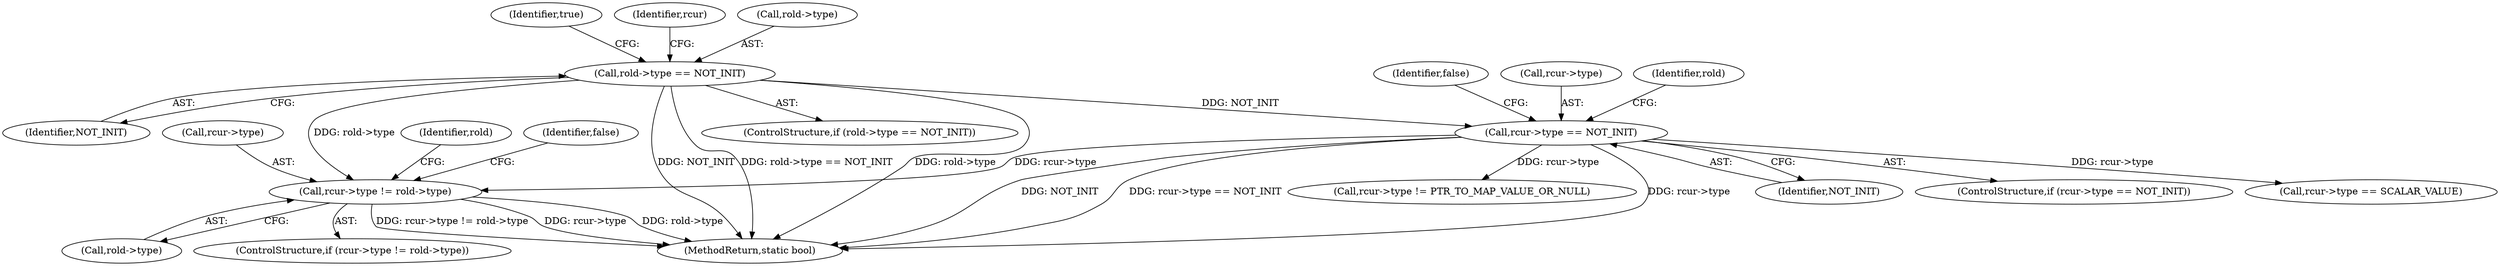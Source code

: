 digraph "0_linux_179d1c5602997fef5a940c6ddcf31212cbfebd14@pointer" {
"1000239" [label="(Call,rcur->type != rold->type)"];
"1000139" [label="(Call,rcur->type == NOT_INIT)"];
"1000131" [label="(Call,rold->type == NOT_INIT)"];
"1000139" [label="(Call,rcur->type == NOT_INIT)"];
"1000307" [label="(MethodReturn,static bool)"];
"1000243" [label="(Call,rold->type)"];
"1000247" [label="(Identifier,false)"];
"1000130" [label="(ControlStructure,if (rold->type == NOT_INIT))"];
"1000137" [label="(Identifier,true)"];
"1000143" [label="(Identifier,NOT_INIT)"];
"1000141" [label="(Identifier,rcur)"];
"1000140" [label="(Call,rcur->type)"];
"1000251" [label="(Identifier,rold)"];
"1000148" [label="(Identifier,rold)"];
"1000135" [label="(Identifier,NOT_INIT)"];
"1000138" [label="(ControlStructure,if (rcur->type == NOT_INIT))"];
"1000153" [label="(Call,rcur->type == SCALAR_VALUE)"];
"1000240" [label="(Call,rcur->type)"];
"1000131" [label="(Call,rold->type == NOT_INIT)"];
"1000238" [label="(ControlStructure,if (rcur->type != rold->type))"];
"1000132" [label="(Call,rold->type)"];
"1000145" [label="(Identifier,false)"];
"1000218" [label="(Call,rcur->type != PTR_TO_MAP_VALUE_OR_NULL)"];
"1000239" [label="(Call,rcur->type != rold->type)"];
"1000239" -> "1000238"  [label="AST: "];
"1000239" -> "1000243"  [label="CFG: "];
"1000240" -> "1000239"  [label="AST: "];
"1000243" -> "1000239"  [label="AST: "];
"1000247" -> "1000239"  [label="CFG: "];
"1000251" -> "1000239"  [label="CFG: "];
"1000239" -> "1000307"  [label="DDG: rcur->type != rold->type"];
"1000239" -> "1000307"  [label="DDG: rcur->type"];
"1000239" -> "1000307"  [label="DDG: rold->type"];
"1000139" -> "1000239"  [label="DDG: rcur->type"];
"1000131" -> "1000239"  [label="DDG: rold->type"];
"1000139" -> "1000138"  [label="AST: "];
"1000139" -> "1000143"  [label="CFG: "];
"1000140" -> "1000139"  [label="AST: "];
"1000143" -> "1000139"  [label="AST: "];
"1000145" -> "1000139"  [label="CFG: "];
"1000148" -> "1000139"  [label="CFG: "];
"1000139" -> "1000307"  [label="DDG: rcur->type == NOT_INIT"];
"1000139" -> "1000307"  [label="DDG: rcur->type"];
"1000139" -> "1000307"  [label="DDG: NOT_INIT"];
"1000131" -> "1000139"  [label="DDG: NOT_INIT"];
"1000139" -> "1000153"  [label="DDG: rcur->type"];
"1000139" -> "1000218"  [label="DDG: rcur->type"];
"1000131" -> "1000130"  [label="AST: "];
"1000131" -> "1000135"  [label="CFG: "];
"1000132" -> "1000131"  [label="AST: "];
"1000135" -> "1000131"  [label="AST: "];
"1000137" -> "1000131"  [label="CFG: "];
"1000141" -> "1000131"  [label="CFG: "];
"1000131" -> "1000307"  [label="DDG: rold->type"];
"1000131" -> "1000307"  [label="DDG: NOT_INIT"];
"1000131" -> "1000307"  [label="DDG: rold->type == NOT_INIT"];
}
